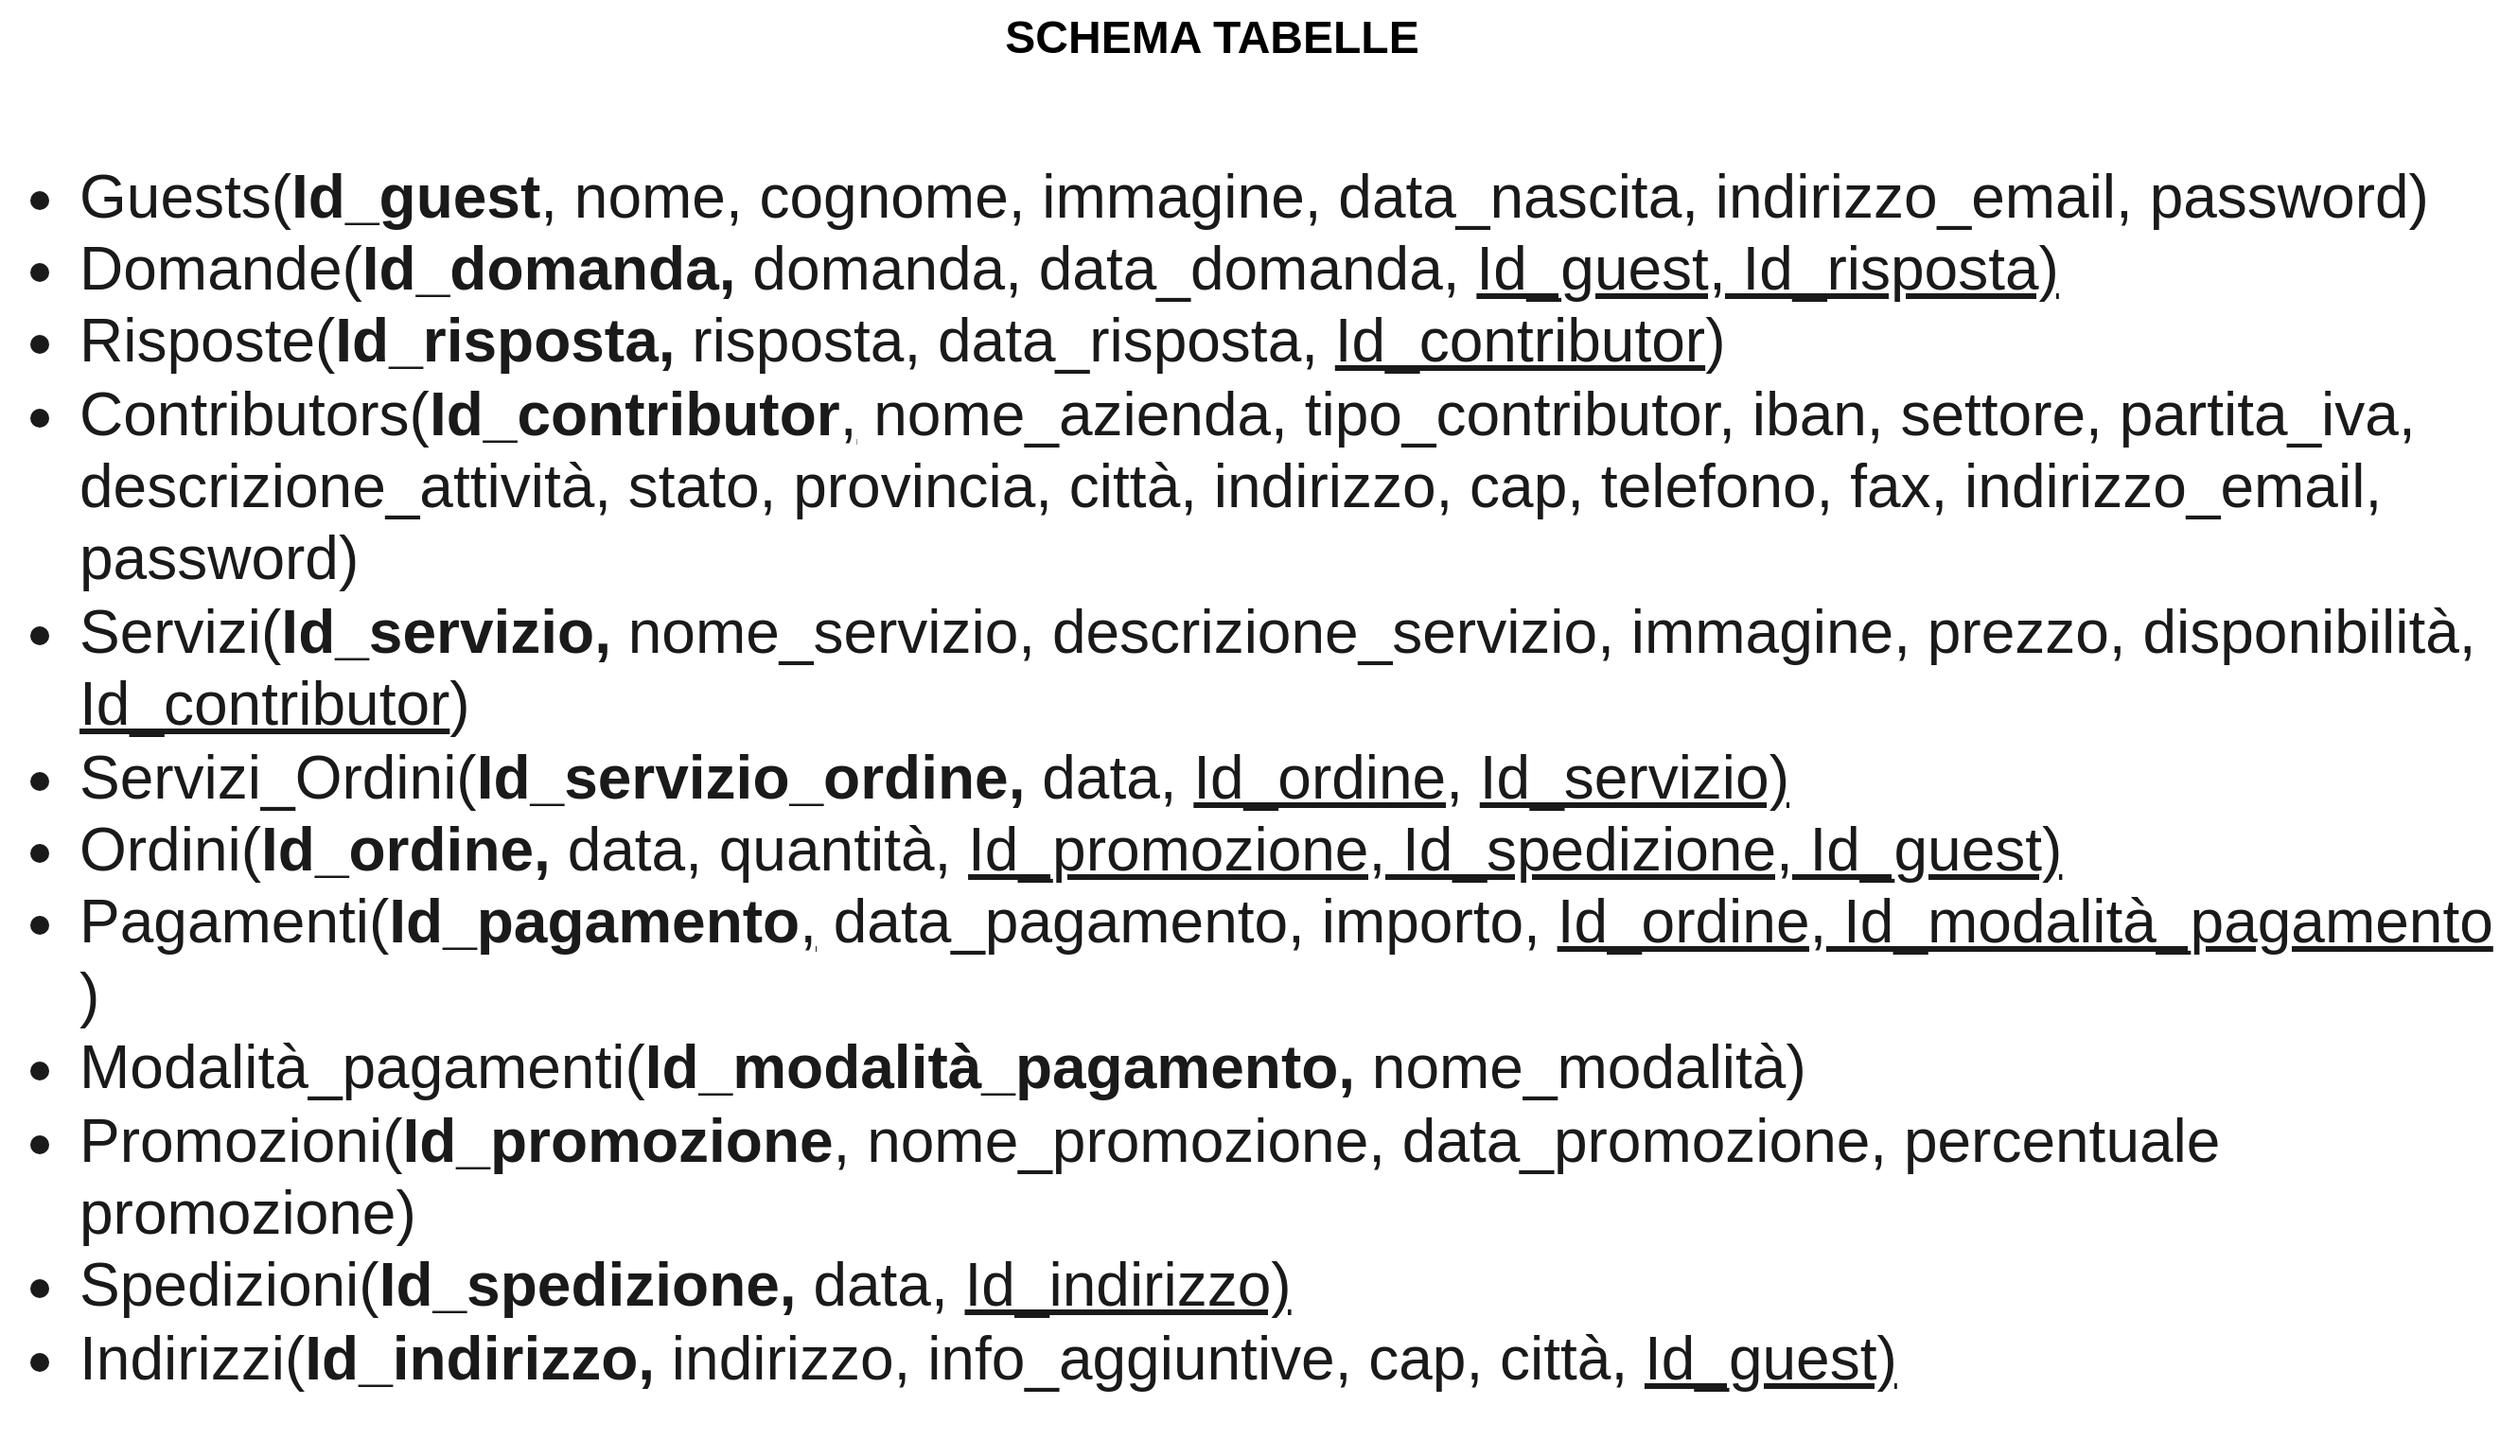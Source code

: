 <mxfile version="14.6.11" type="github">
  <diagram id="nNNbYIVWa4341L-L7LT6" name="Page-1">
    <mxGraphModel dx="1577" dy="928" grid="1" gridSize="10" guides="1" tooltips="1" connect="1" arrows="1" fold="1" page="1" pageScale="1" pageWidth="3300" pageHeight="4681" math="0" shadow="0">
      <root>
        <mxCell id="0" />
        <mxCell id="1" parent="0" />
        <mxCell id="4zw3vZrptV4HVFFLCSen-1" value="&lt;ul style=&quot;font-size: 32px&quot;&gt;&lt;li style=&quot;font-size: 32px&quot;&gt;Guests(&lt;b&gt;Id_guest&lt;/b&gt;&lt;u&gt;,&lt;/u&gt;&amp;nbsp;nome, cognome, immagine, data_nascita, indirizzo_email, password)&lt;/li&gt;&lt;li style=&quot;font-size: 32px&quot;&gt;Domande(&lt;b&gt;Id_domanda, &lt;/b&gt;domanda, data_domanda, &lt;u&gt;Id_guest, Id_risposta)&lt;/u&gt;&lt;/li&gt;&lt;li style=&quot;font-size: 32px&quot;&gt;Risposte(&lt;b&gt;Id_risposta,&lt;/b&gt;&amp;nbsp;risposta, data_risposta&lt;u&gt;,&lt;/u&gt; &lt;u&gt;Id_contributor&lt;/u&gt;)&lt;/li&gt;&lt;li style=&quot;font-size: 32px&quot;&gt;Contributors(&lt;b&gt;Id_contributor&lt;/b&gt;&lt;u&gt;,&lt;/u&gt;&amp;nbsp;nome_azienda, tipo_contributor, iban, settore, partita_iva, descrizione_attività, stato, provincia, città, indirizzo, cap, telefono, fax, indirizzo_email, password)&lt;/li&gt;&lt;li style=&quot;font-size: 32px&quot;&gt;Servizi(&lt;b&gt;Id_servizio, &lt;/b&gt;nome_servizio, descrizione_servizio, immagine, prezzo, disponibilità, &lt;u&gt;Id_contributor&lt;/u&gt;)&lt;/li&gt;&lt;li style=&quot;font-size: 32px&quot;&gt;Servizi_Ordini(&lt;b&gt;Id_servizio_ordine, &lt;/b&gt;data, &lt;u&gt;Id_ordine,&lt;/u&gt; &lt;u&gt;Id_servizio)&lt;/u&gt;&lt;/li&gt;&lt;li style=&quot;font-size: 32px&quot;&gt;Ordini(&lt;b&gt;Id_ordine, &lt;/b&gt;data,&amp;nbsp;quantità, &lt;u&gt;Id_promozione, Id_spedizione, Id_guest)&lt;/u&gt;&lt;/li&gt;&lt;li style=&quot;font-size: 32px&quot;&gt;Pagamenti(&lt;b&gt;Id_pagamento&lt;/b&gt;&lt;u&gt;,&lt;/u&gt;&amp;nbsp;data_pagamento, importo, &lt;u&gt;Id_ordine, Id_modalità_pagamento&lt;/u&gt; )&lt;/li&gt;&lt;li style=&quot;font-size: 32px&quot;&gt;Modalità_pagamenti(&lt;b&gt;Id_modalità_pagamento,&lt;/b&gt;&amp;nbsp;nome_modalità)&lt;/li&gt;&lt;li style=&quot;font-size: 32px&quot;&gt;Promozioni(&lt;b&gt;Id_promozione&lt;/b&gt;, nome_promozione, data_promozione, percentuale promozione)&lt;/li&gt;&lt;li style=&quot;font-size: 32px&quot;&gt;Spedizioni(&lt;b&gt;Id_spedizione,&lt;/b&gt;&amp;nbsp;data, &lt;u&gt;Id_indirizzo)&lt;/u&gt;&lt;/li&gt;&lt;li style=&quot;font-size: 32px&quot;&gt;Indirizzi(&lt;b&gt;Id_indirizzo, &lt;/b&gt;indirizzo, info_aggiuntive, cap, città, &lt;u&gt;Id_guest)&lt;/u&gt;&lt;/li&gt;&lt;/ul&gt;" style="text;strokeColor=none;fillColor=none;html=1;whiteSpace=wrap;verticalAlign=middle;overflow=hidden;rounded=0;sketch=0;fontColor=#1A1A1A;fontSize=32;" vertex="1" parent="1">
          <mxGeometry x="220" y="330" width="1320" height="710" as="geometry" />
        </mxCell>
        <mxCell id="4zw3vZrptV4HVFFLCSen-2" value="SCHEMA TABELLE" style="text;strokeColor=none;fillColor=none;html=1;fontSize=24;fontStyle=1;verticalAlign=middle;align=center;rounded=0;sketch=0;" vertex="1" parent="1">
          <mxGeometry x="810" y="280" width="100" height="40" as="geometry" />
        </mxCell>
      </root>
    </mxGraphModel>
  </diagram>
</mxfile>
